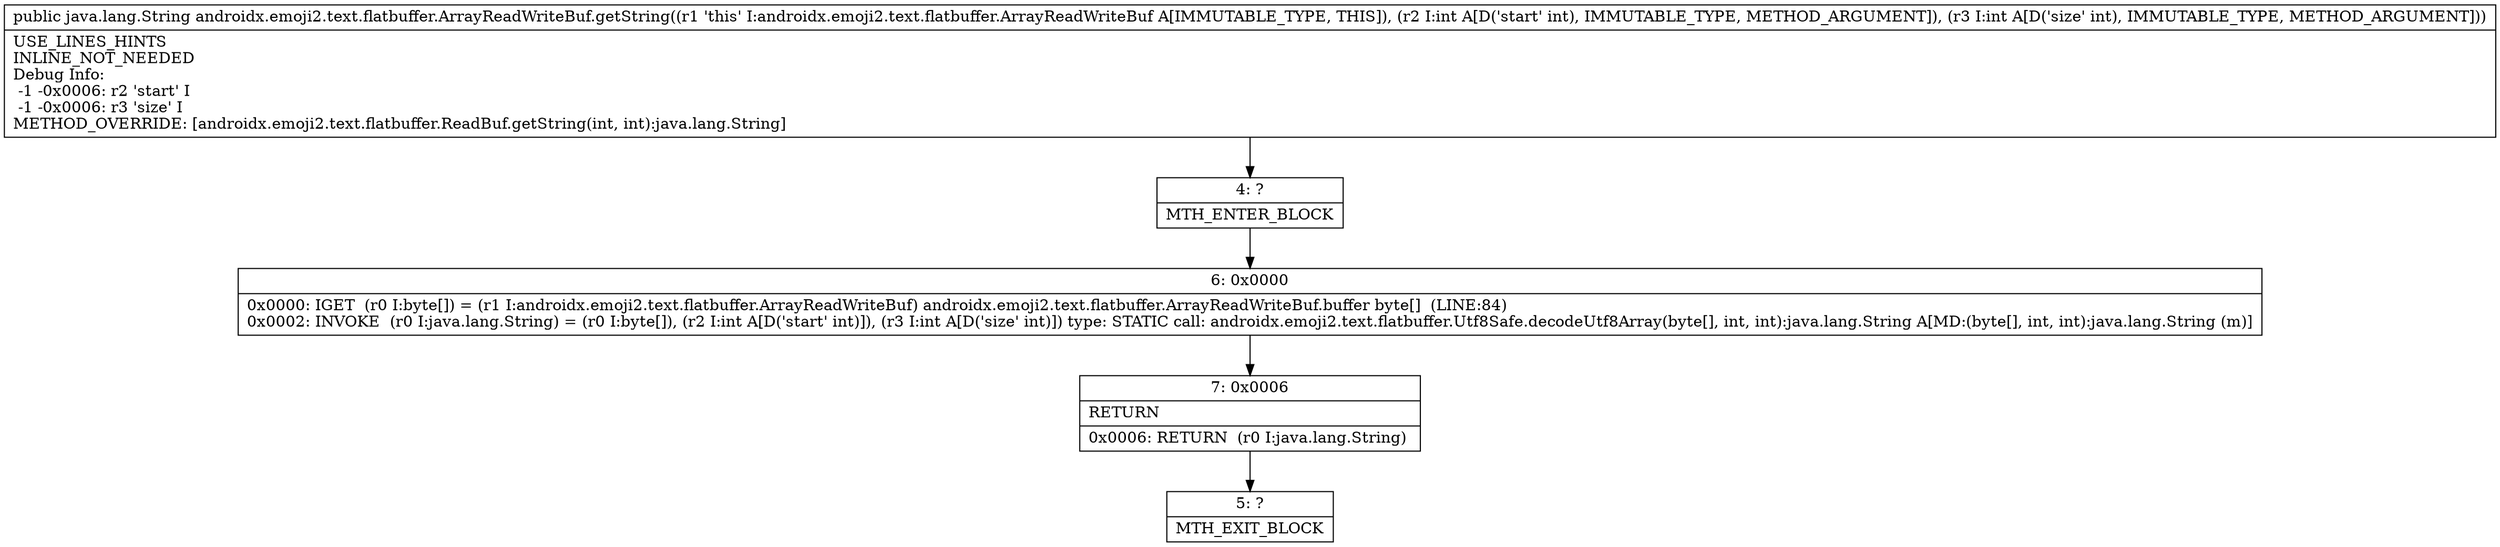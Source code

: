 digraph "CFG forandroidx.emoji2.text.flatbuffer.ArrayReadWriteBuf.getString(II)Ljava\/lang\/String;" {
Node_4 [shape=record,label="{4\:\ ?|MTH_ENTER_BLOCK\l}"];
Node_6 [shape=record,label="{6\:\ 0x0000|0x0000: IGET  (r0 I:byte[]) = (r1 I:androidx.emoji2.text.flatbuffer.ArrayReadWriteBuf) androidx.emoji2.text.flatbuffer.ArrayReadWriteBuf.buffer byte[]  (LINE:84)\l0x0002: INVOKE  (r0 I:java.lang.String) = (r0 I:byte[]), (r2 I:int A[D('start' int)]), (r3 I:int A[D('size' int)]) type: STATIC call: androidx.emoji2.text.flatbuffer.Utf8Safe.decodeUtf8Array(byte[], int, int):java.lang.String A[MD:(byte[], int, int):java.lang.String (m)]\l}"];
Node_7 [shape=record,label="{7\:\ 0x0006|RETURN\l|0x0006: RETURN  (r0 I:java.lang.String) \l}"];
Node_5 [shape=record,label="{5\:\ ?|MTH_EXIT_BLOCK\l}"];
MethodNode[shape=record,label="{public java.lang.String androidx.emoji2.text.flatbuffer.ArrayReadWriteBuf.getString((r1 'this' I:androidx.emoji2.text.flatbuffer.ArrayReadWriteBuf A[IMMUTABLE_TYPE, THIS]), (r2 I:int A[D('start' int), IMMUTABLE_TYPE, METHOD_ARGUMENT]), (r3 I:int A[D('size' int), IMMUTABLE_TYPE, METHOD_ARGUMENT]))  | USE_LINES_HINTS\lINLINE_NOT_NEEDED\lDebug Info:\l  \-1 \-0x0006: r2 'start' I\l  \-1 \-0x0006: r3 'size' I\lMETHOD_OVERRIDE: [androidx.emoji2.text.flatbuffer.ReadBuf.getString(int, int):java.lang.String]\l}"];
MethodNode -> Node_4;Node_4 -> Node_6;
Node_6 -> Node_7;
Node_7 -> Node_5;
}

